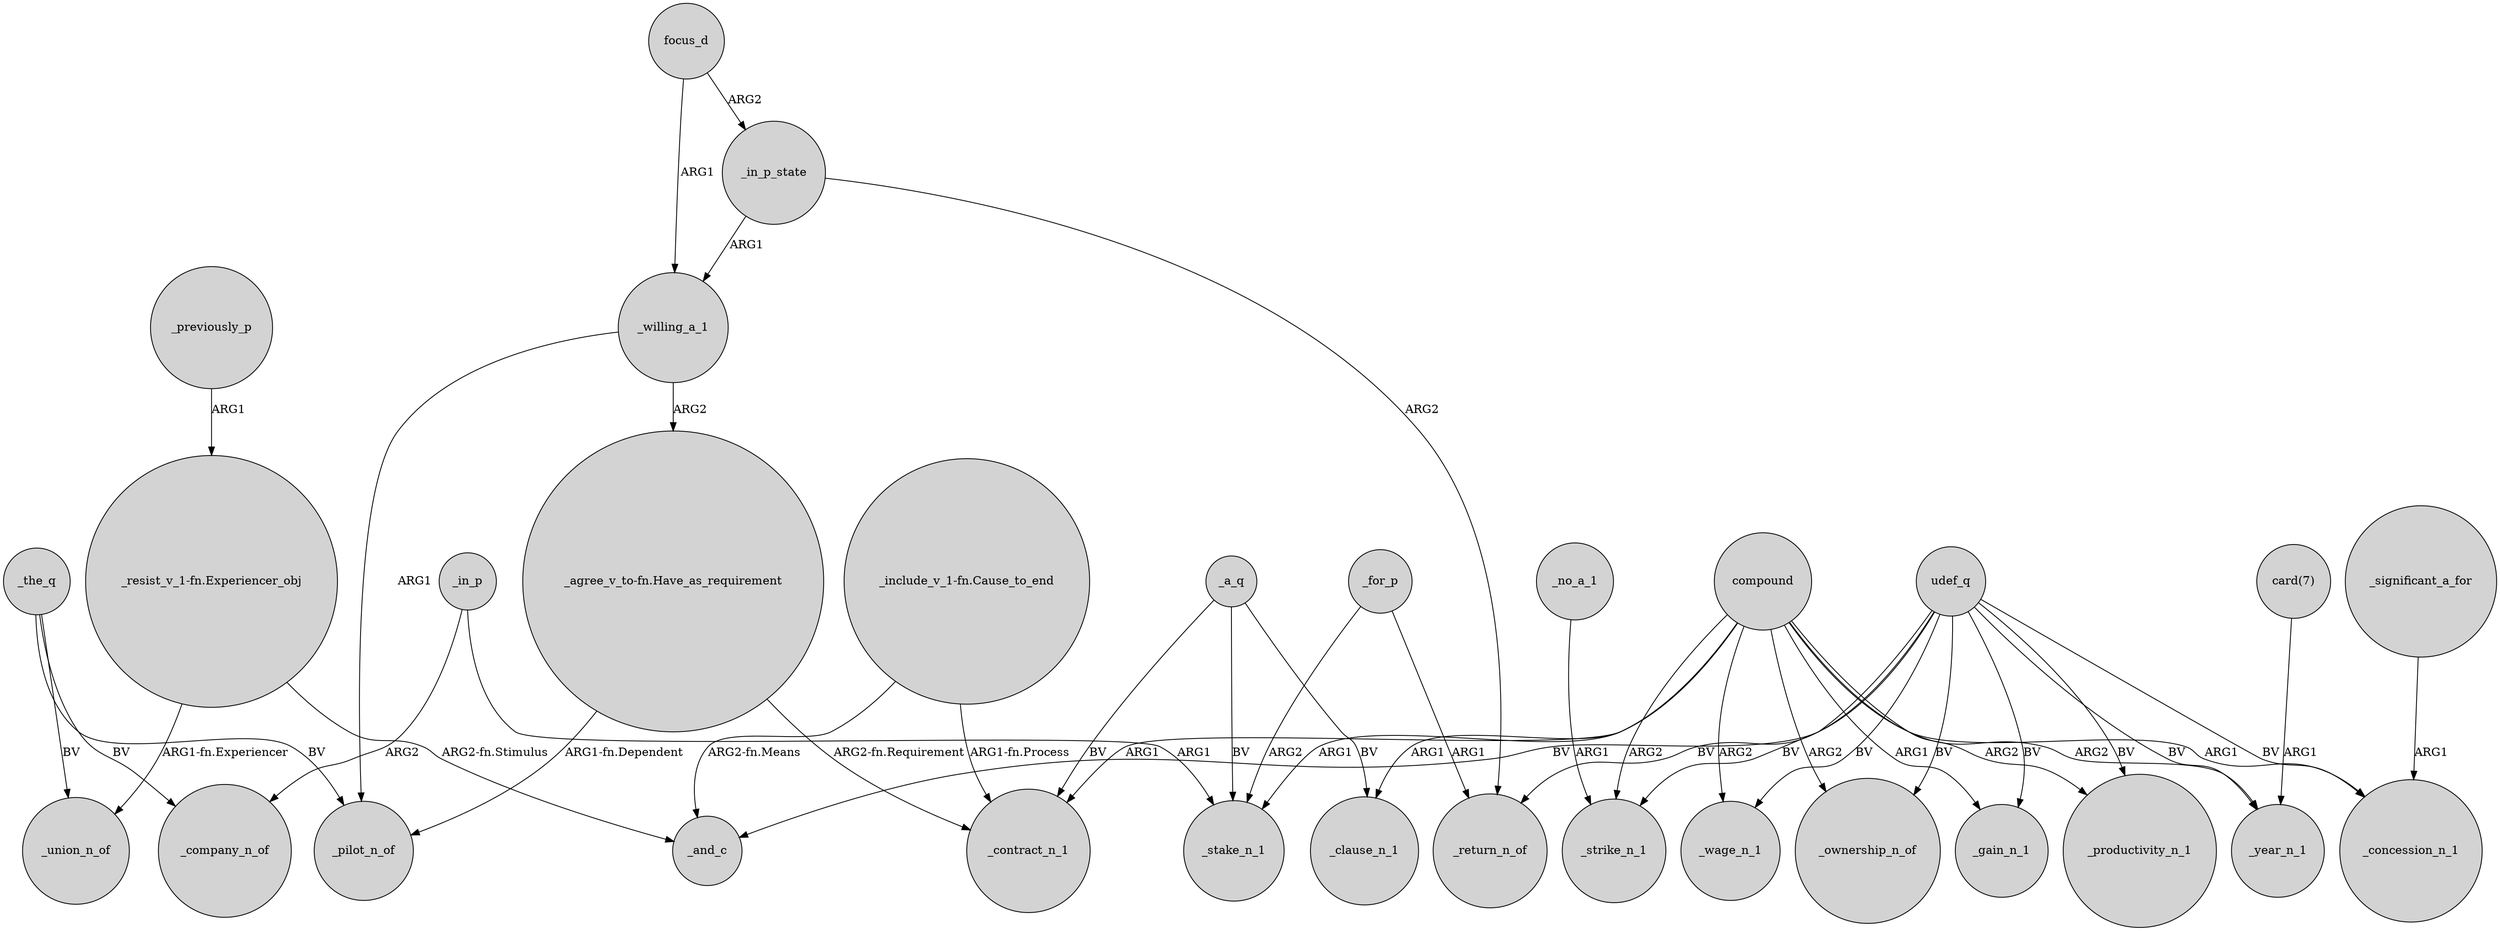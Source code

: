 digraph {
	node [shape=circle style=filled]
	_in_p -> _company_n_of [label=ARG2]
	focus_d -> _in_p_state [label=ARG2]
	compound -> _contract_n_1 [label=ARG1]
	"_resist_v_1-fn.Experiencer_obj" -> _and_c [label="ARG2-fn.Stimulus"]
	_no_a_1 -> _strike_n_1 [label=ARG1]
	_willing_a_1 -> _pilot_n_of [label=ARG1]
	_in_p_state -> _return_n_of [label=ARG2]
	_in_p_state -> _willing_a_1 [label=ARG1]
	compound -> _productivity_n_1 [label=ARG2]
	_a_q -> _contract_n_1 [label=BV]
	compound -> _strike_n_1 [label=ARG2]
	udef_q -> _and_c [label=BV]
	udef_q -> _wage_n_1 [label=BV]
	udef_q -> _ownership_n_of [label=BV]
	focus_d -> _willing_a_1 [label=ARG1]
	compound -> _year_n_1 [label=ARG2]
	udef_q -> _concession_n_1 [label=BV]
	udef_q -> _productivity_n_1 [label=BV]
	_a_q -> _clause_n_1 [label=BV]
	compound -> _concession_n_1 [label=ARG1]
	"_agree_v_to-fn.Have_as_requirement" -> _contract_n_1 [label="ARG2-fn.Requirement"]
	compound -> _stake_n_1 [label=ARG1]
	_the_q -> _union_n_of [label=BV]
	udef_q -> _return_n_of [label=BV]
	compound -> _wage_n_1 [label=ARG2]
	compound -> _clause_n_1 [label=ARG1]
	_significant_a_for -> _concession_n_1 [label=ARG1]
	"_include_v_1-fn.Cause_to_end" -> _contract_n_1 [label="ARG1-fn.Process"]
	_the_q -> _pilot_n_of [label=BV]
	udef_q -> _year_n_1 [label=BV]
	compound -> _gain_n_1 [label=ARG1]
	_previously_p -> "_resist_v_1-fn.Experiencer_obj" [label=ARG1]
	"card(7)" -> _year_n_1 [label=ARG1]
	udef_q -> _strike_n_1 [label=BV]
	_willing_a_1 -> "_agree_v_to-fn.Have_as_requirement" [label=ARG2]
	"_agree_v_to-fn.Have_as_requirement" -> _pilot_n_of [label="ARG1-fn.Dependent"]
	"_include_v_1-fn.Cause_to_end" -> _and_c [label="ARG2-fn.Means"]
	_for_p -> _stake_n_1 [label=ARG2]
	_the_q -> _company_n_of [label=BV]
	_in_p -> _stake_n_1 [label=ARG1]
	"_resist_v_1-fn.Experiencer_obj" -> _union_n_of [label="ARG1-fn.Experiencer"]
	_for_p -> _return_n_of [label=ARG1]
	compound -> _ownership_n_of [label=ARG2]
	_a_q -> _stake_n_1 [label=BV]
	udef_q -> _gain_n_1 [label=BV]
}
